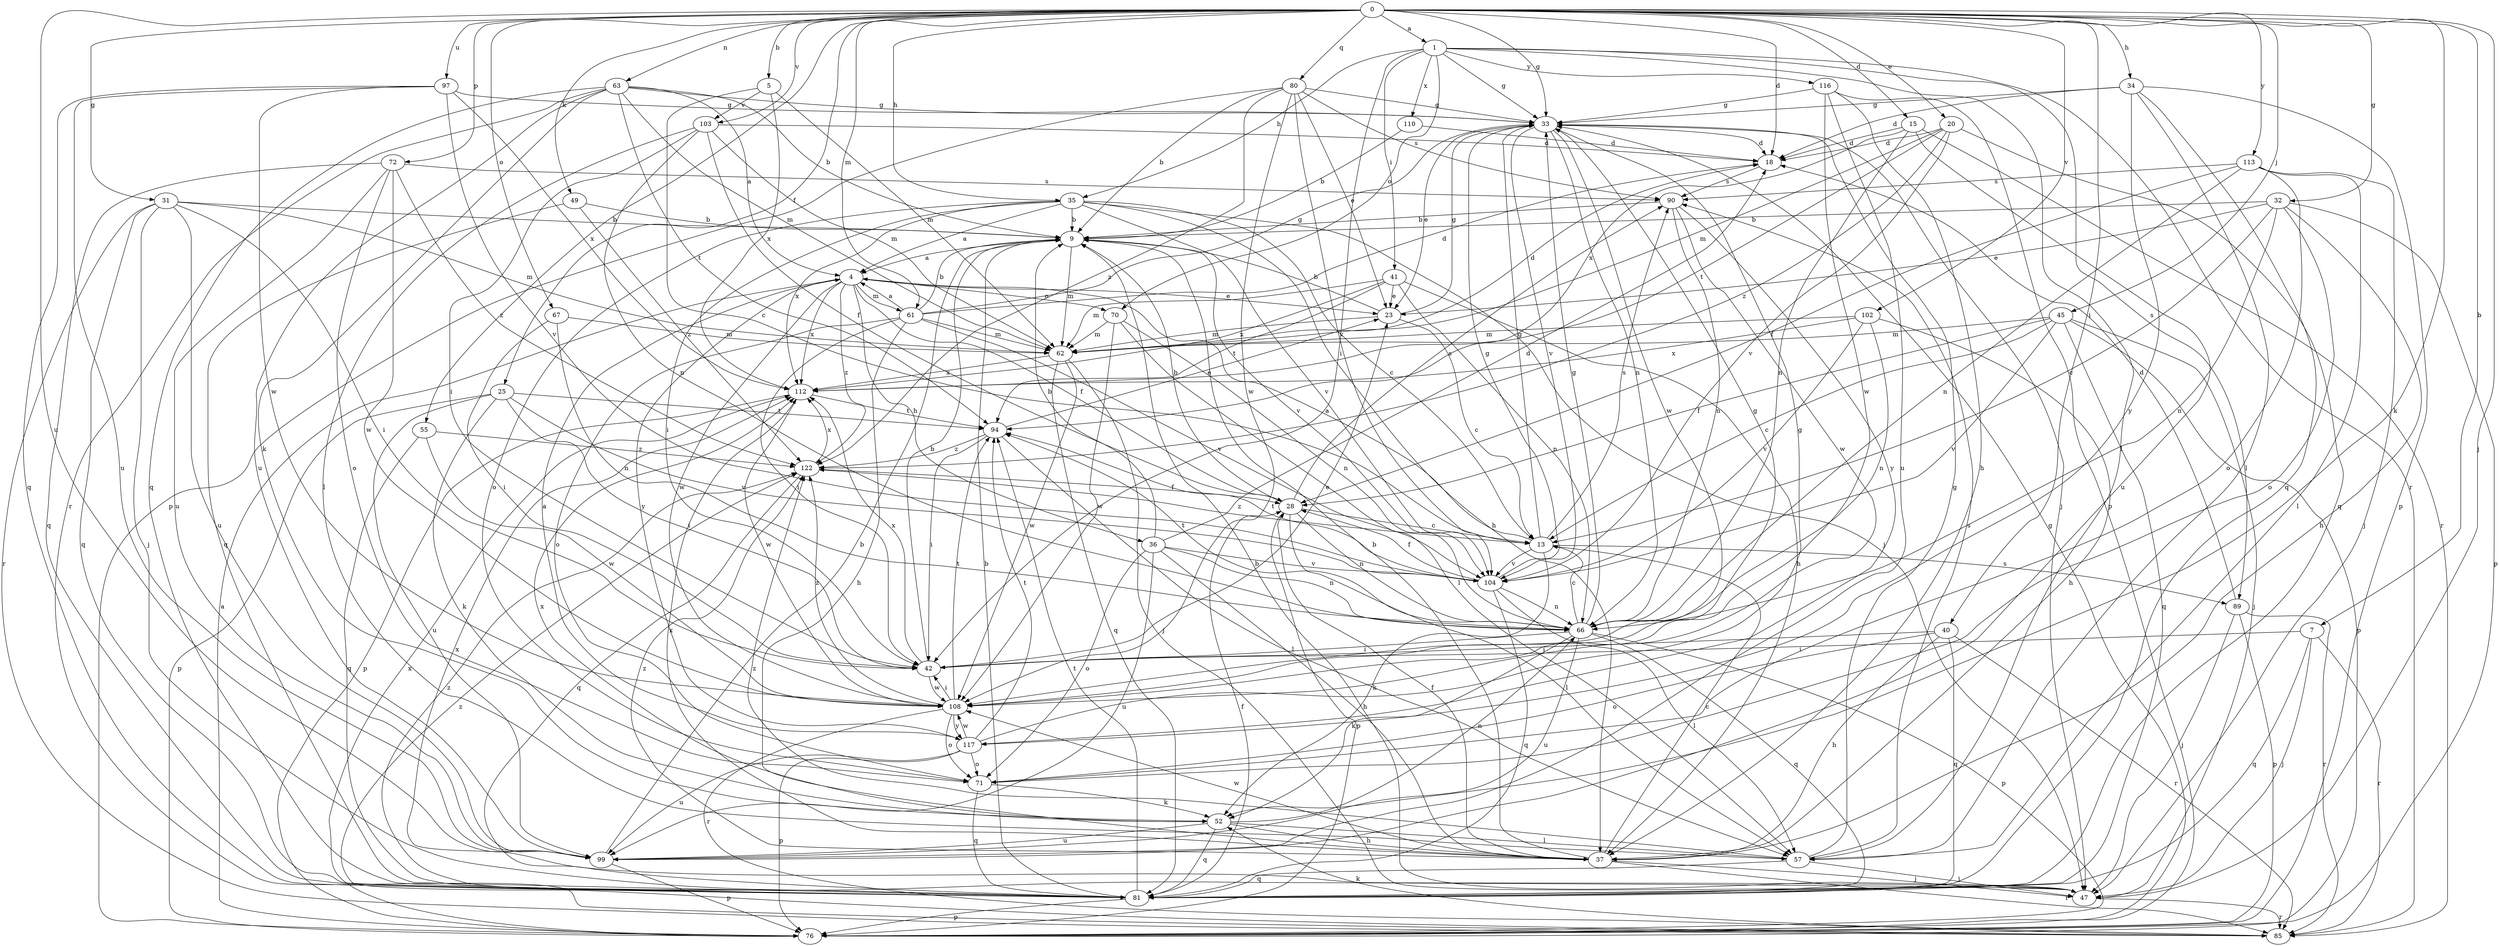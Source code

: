 strict digraph  {
0;
1;
4;
5;
7;
9;
13;
15;
18;
20;
23;
25;
28;
31;
32;
33;
34;
35;
36;
37;
40;
41;
42;
45;
47;
49;
52;
55;
57;
61;
62;
63;
66;
67;
70;
71;
72;
76;
80;
81;
85;
89;
90;
94;
97;
99;
102;
103;
104;
108;
110;
112;
113;
116;
117;
122;
0 -> 1  [label=a];
0 -> 5  [label=b];
0 -> 7  [label=b];
0 -> 15  [label=d];
0 -> 18  [label=d];
0 -> 20  [label=e];
0 -> 25  [label=f];
0 -> 31  [label=g];
0 -> 32  [label=g];
0 -> 33  [label=g];
0 -> 34  [label=h];
0 -> 35  [label=h];
0 -> 40  [label=i];
0 -> 45  [label=j];
0 -> 47  [label=j];
0 -> 49  [label=k];
0 -> 52  [label=k];
0 -> 55  [label=l];
0 -> 61  [label=m];
0 -> 63  [label=n];
0 -> 67  [label=o];
0 -> 72  [label=p];
0 -> 80  [label=q];
0 -> 97  [label=u];
0 -> 99  [label=u];
0 -> 102  [label=v];
0 -> 103  [label=v];
0 -> 113  [label=y];
1 -> 33  [label=g];
1 -> 35  [label=h];
1 -> 41  [label=i];
1 -> 42  [label=i];
1 -> 57  [label=l];
1 -> 70  [label=o];
1 -> 85  [label=r];
1 -> 89  [label=s];
1 -> 110  [label=x];
1 -> 116  [label=y];
4 -> 23  [label=e];
4 -> 28  [label=f];
4 -> 36  [label=h];
4 -> 61  [label=m];
4 -> 70  [label=o];
4 -> 108  [label=w];
4 -> 112  [label=x];
4 -> 117  [label=y];
4 -> 122  [label=z];
5 -> 13  [label=c];
5 -> 62  [label=m];
5 -> 103  [label=v];
5 -> 112  [label=x];
7 -> 42  [label=i];
7 -> 47  [label=j];
7 -> 81  [label=q];
7 -> 85  [label=r];
9 -> 4  [label=a];
9 -> 62  [label=m];
9 -> 104  [label=v];
13 -> 4  [label=a];
13 -> 33  [label=g];
13 -> 52  [label=k];
13 -> 89  [label=s];
13 -> 90  [label=s];
13 -> 104  [label=v];
13 -> 122  [label=z];
15 -> 18  [label=d];
15 -> 66  [label=n];
15 -> 85  [label=r];
15 -> 99  [label=u];
15 -> 112  [label=x];
18 -> 90  [label=s];
20 -> 18  [label=d];
20 -> 62  [label=m];
20 -> 81  [label=q];
20 -> 94  [label=t];
20 -> 104  [label=v];
20 -> 122  [label=z];
23 -> 9  [label=b];
23 -> 13  [label=c];
23 -> 33  [label=g];
23 -> 62  [label=m];
25 -> 42  [label=i];
25 -> 52  [label=k];
25 -> 76  [label=p];
25 -> 94  [label=t];
25 -> 99  [label=u];
25 -> 104  [label=v];
28 -> 9  [label=b];
28 -> 13  [label=c];
28 -> 57  [label=l];
28 -> 66  [label=n];
28 -> 76  [label=p];
28 -> 90  [label=s];
31 -> 9  [label=b];
31 -> 42  [label=i];
31 -> 47  [label=j];
31 -> 62  [label=m];
31 -> 81  [label=q];
31 -> 85  [label=r];
31 -> 99  [label=u];
32 -> 9  [label=b];
32 -> 13  [label=c];
32 -> 23  [label=e];
32 -> 37  [label=h];
32 -> 66  [label=n];
32 -> 71  [label=o];
32 -> 76  [label=p];
33 -> 18  [label=d];
33 -> 23  [label=e];
33 -> 47  [label=j];
33 -> 66  [label=n];
33 -> 104  [label=v];
33 -> 108  [label=w];
34 -> 18  [label=d];
34 -> 33  [label=g];
34 -> 57  [label=l];
34 -> 76  [label=p];
34 -> 81  [label=q];
34 -> 117  [label=y];
35 -> 4  [label=a];
35 -> 9  [label=b];
35 -> 13  [label=c];
35 -> 37  [label=h];
35 -> 42  [label=i];
35 -> 47  [label=j];
35 -> 71  [label=o];
35 -> 104  [label=v];
35 -> 112  [label=x];
36 -> 9  [label=b];
36 -> 18  [label=d];
36 -> 37  [label=h];
36 -> 66  [label=n];
36 -> 71  [label=o];
36 -> 99  [label=u];
36 -> 104  [label=v];
37 -> 9  [label=b];
37 -> 13  [label=c];
37 -> 28  [label=f];
37 -> 47  [label=j];
37 -> 85  [label=r];
37 -> 108  [label=w];
37 -> 112  [label=x];
37 -> 122  [label=z];
40 -> 37  [label=h];
40 -> 42  [label=i];
40 -> 71  [label=o];
40 -> 81  [label=q];
40 -> 85  [label=r];
41 -> 23  [label=e];
41 -> 37  [label=h];
41 -> 62  [label=m];
41 -> 66  [label=n];
41 -> 94  [label=t];
41 -> 112  [label=x];
42 -> 9  [label=b];
42 -> 23  [label=e];
42 -> 108  [label=w];
42 -> 112  [label=x];
45 -> 13  [label=c];
45 -> 28  [label=f];
45 -> 47  [label=j];
45 -> 62  [label=m];
45 -> 76  [label=p];
45 -> 81  [label=q];
45 -> 104  [label=v];
47 -> 9  [label=b];
47 -> 85  [label=r];
47 -> 112  [label=x];
49 -> 9  [label=b];
49 -> 81  [label=q];
49 -> 122  [label=z];
52 -> 37  [label=h];
52 -> 57  [label=l];
52 -> 66  [label=n];
52 -> 81  [label=q];
52 -> 99  [label=u];
52 -> 112  [label=x];
55 -> 81  [label=q];
55 -> 108  [label=w];
55 -> 122  [label=z];
57 -> 33  [label=g];
57 -> 47  [label=j];
57 -> 81  [label=q];
57 -> 90  [label=s];
57 -> 122  [label=z];
61 -> 4  [label=a];
61 -> 9  [label=b];
61 -> 18  [label=d];
61 -> 33  [label=g];
61 -> 37  [label=h];
61 -> 42  [label=i];
61 -> 62  [label=m];
61 -> 71  [label=o];
61 -> 104  [label=v];
62 -> 18  [label=d];
62 -> 47  [label=j];
62 -> 81  [label=q];
62 -> 108  [label=w];
62 -> 112  [label=x];
63 -> 4  [label=a];
63 -> 9  [label=b];
63 -> 33  [label=g];
63 -> 52  [label=k];
63 -> 62  [label=m];
63 -> 81  [label=q];
63 -> 85  [label=r];
63 -> 94  [label=t];
63 -> 99  [label=u];
66 -> 13  [label=c];
66 -> 33  [label=g];
66 -> 42  [label=i];
66 -> 52  [label=k];
66 -> 76  [label=p];
66 -> 81  [label=q];
66 -> 94  [label=t];
66 -> 99  [label=u];
67 -> 42  [label=i];
67 -> 62  [label=m];
67 -> 66  [label=n];
70 -> 57  [label=l];
70 -> 62  [label=m];
70 -> 66  [label=n];
70 -> 108  [label=w];
71 -> 52  [label=k];
71 -> 81  [label=q];
72 -> 71  [label=o];
72 -> 81  [label=q];
72 -> 90  [label=s];
72 -> 99  [label=u];
72 -> 108  [label=w];
72 -> 122  [label=z];
76 -> 4  [label=a];
76 -> 33  [label=g];
76 -> 112  [label=x];
80 -> 9  [label=b];
80 -> 23  [label=e];
80 -> 33  [label=g];
80 -> 76  [label=p];
80 -> 90  [label=s];
80 -> 104  [label=v];
80 -> 108  [label=w];
80 -> 122  [label=z];
81 -> 9  [label=b];
81 -> 28  [label=f];
81 -> 76  [label=p];
81 -> 94  [label=t];
81 -> 122  [label=z];
85 -> 52  [label=k];
85 -> 122  [label=z];
89 -> 18  [label=d];
89 -> 47  [label=j];
89 -> 76  [label=p];
89 -> 85  [label=r];
90 -> 9  [label=b];
90 -> 66  [label=n];
90 -> 108  [label=w];
90 -> 117  [label=y];
94 -> 23  [label=e];
94 -> 42  [label=i];
94 -> 57  [label=l];
94 -> 122  [label=z];
97 -> 33  [label=g];
97 -> 81  [label=q];
97 -> 99  [label=u];
97 -> 104  [label=v];
97 -> 108  [label=w];
97 -> 112  [label=x];
99 -> 9  [label=b];
99 -> 76  [label=p];
102 -> 37  [label=h];
102 -> 62  [label=m];
102 -> 66  [label=n];
102 -> 104  [label=v];
102 -> 112  [label=x];
103 -> 18  [label=d];
103 -> 28  [label=f];
103 -> 42  [label=i];
103 -> 57  [label=l];
103 -> 62  [label=m];
103 -> 66  [label=n];
104 -> 28  [label=f];
104 -> 33  [label=g];
104 -> 57  [label=l];
104 -> 66  [label=n];
104 -> 81  [label=q];
104 -> 94  [label=t];
108 -> 33  [label=g];
108 -> 42  [label=i];
108 -> 71  [label=o];
108 -> 85  [label=r];
108 -> 94  [label=t];
108 -> 117  [label=y];
108 -> 122  [label=z];
110 -> 9  [label=b];
110 -> 18  [label=d];
112 -> 76  [label=p];
112 -> 94  [label=t];
112 -> 108  [label=w];
113 -> 28  [label=f];
113 -> 47  [label=j];
113 -> 57  [label=l];
113 -> 66  [label=n];
113 -> 71  [label=o];
113 -> 90  [label=s];
116 -> 33  [label=g];
116 -> 37  [label=h];
116 -> 76  [label=p];
116 -> 99  [label=u];
116 -> 108  [label=w];
117 -> 4  [label=a];
117 -> 33  [label=g];
117 -> 71  [label=o];
117 -> 76  [label=p];
117 -> 94  [label=t];
117 -> 99  [label=u];
117 -> 108  [label=w];
122 -> 28  [label=f];
122 -> 81  [label=q];
122 -> 112  [label=x];
}
